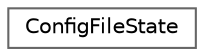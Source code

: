 digraph "Graphical Class Hierarchy"
{
 // INTERACTIVE_SVG=YES
 // LATEX_PDF_SIZE
  bgcolor="transparent";
  edge [fontname=Helvetica,fontsize=10,labelfontname=Helvetica,labelfontsize=10];
  node [fontname=Helvetica,fontsize=10,shape=box,height=0.2,width=0.4];
  rankdir="LR";
  Node0 [label="ConfigFileState",height=0.2,width=0.4,color="grey40", fillcolor="white", style="filled",URL="$d5/dd5/struct_config_file_state.html",tooltip=" "];
}
